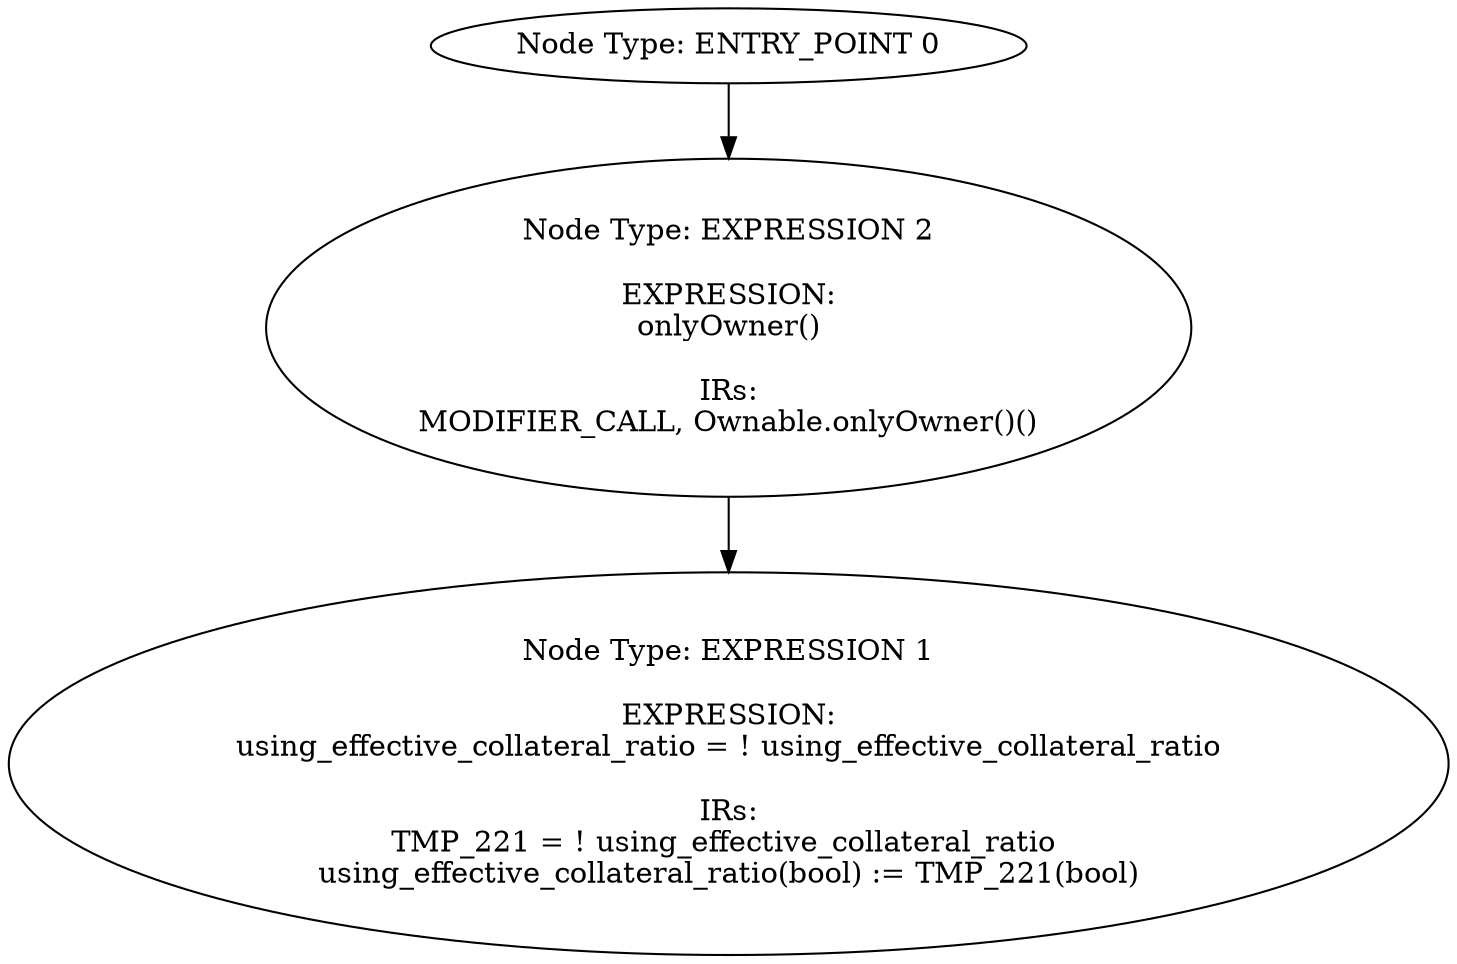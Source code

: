 digraph{
0[label="Node Type: ENTRY_POINT 0
"];
0->2;
1[label="Node Type: EXPRESSION 1

EXPRESSION:
using_effective_collateral_ratio = ! using_effective_collateral_ratio

IRs:
TMP_221 = ! using_effective_collateral_ratio 
using_effective_collateral_ratio(bool) := TMP_221(bool)"];
2[label="Node Type: EXPRESSION 2

EXPRESSION:
onlyOwner()

IRs:
MODIFIER_CALL, Ownable.onlyOwner()()"];
2->1;
}
